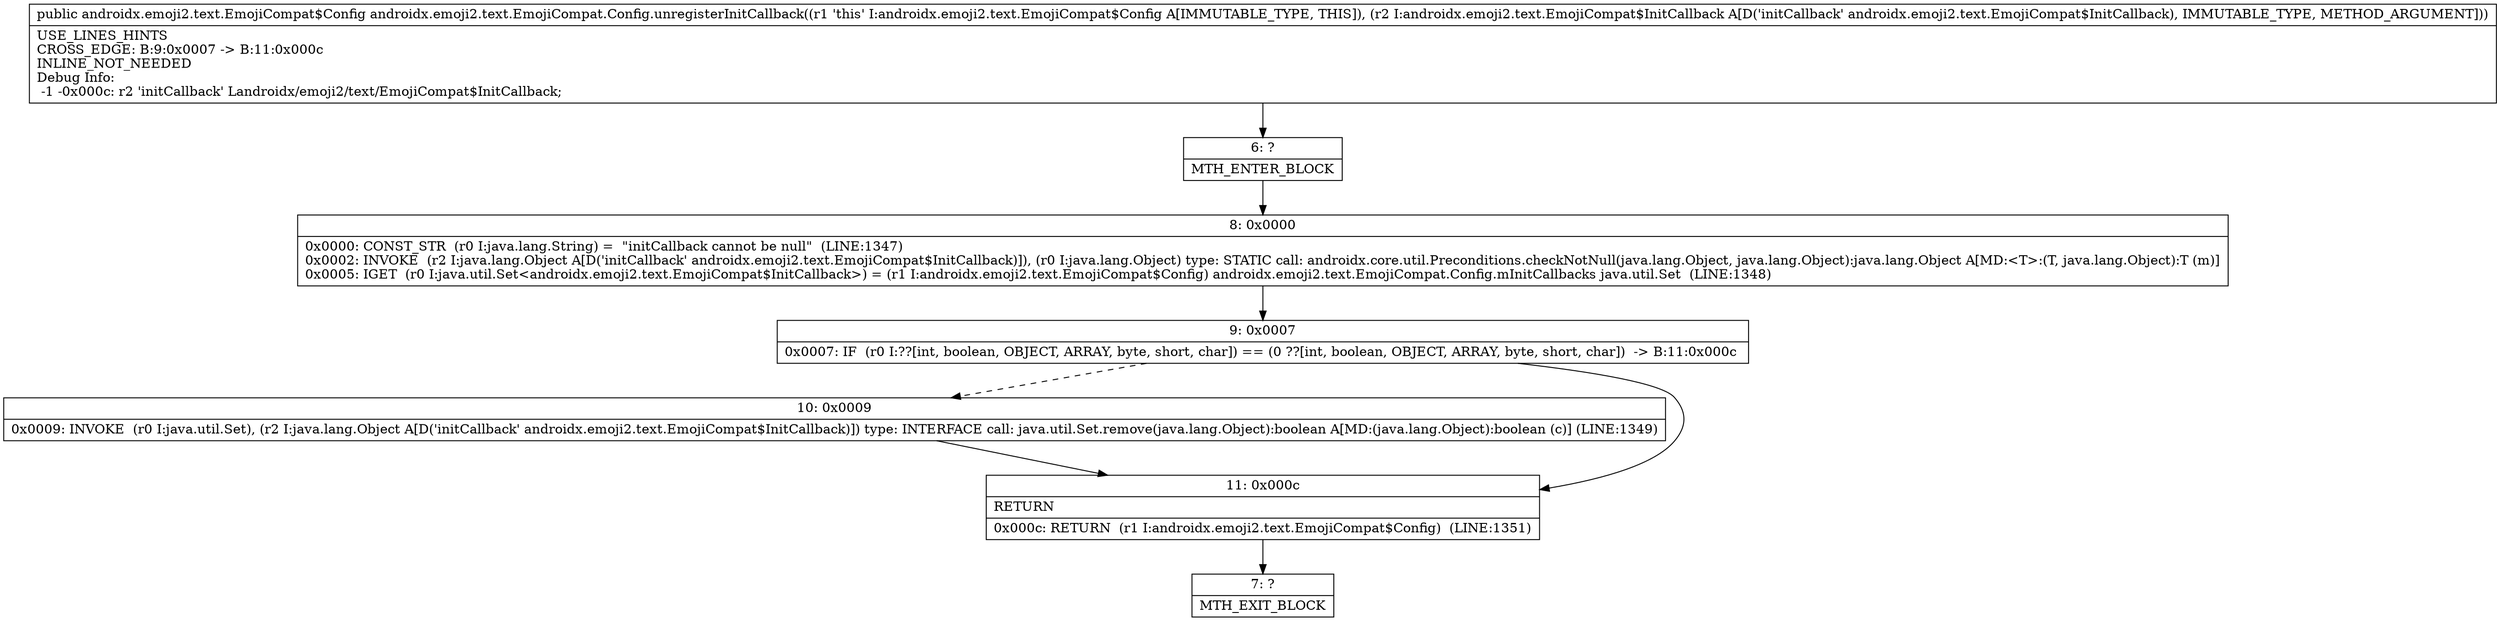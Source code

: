 digraph "CFG forandroidx.emoji2.text.EmojiCompat.Config.unregisterInitCallback(Landroidx\/emoji2\/text\/EmojiCompat$InitCallback;)Landroidx\/emoji2\/text\/EmojiCompat$Config;" {
Node_6 [shape=record,label="{6\:\ ?|MTH_ENTER_BLOCK\l}"];
Node_8 [shape=record,label="{8\:\ 0x0000|0x0000: CONST_STR  (r0 I:java.lang.String) =  \"initCallback cannot be null\"  (LINE:1347)\l0x0002: INVOKE  (r2 I:java.lang.Object A[D('initCallback' androidx.emoji2.text.EmojiCompat$InitCallback)]), (r0 I:java.lang.Object) type: STATIC call: androidx.core.util.Preconditions.checkNotNull(java.lang.Object, java.lang.Object):java.lang.Object A[MD:\<T\>:(T, java.lang.Object):T (m)]\l0x0005: IGET  (r0 I:java.util.Set\<androidx.emoji2.text.EmojiCompat$InitCallback\>) = (r1 I:androidx.emoji2.text.EmojiCompat$Config) androidx.emoji2.text.EmojiCompat.Config.mInitCallbacks java.util.Set  (LINE:1348)\l}"];
Node_9 [shape=record,label="{9\:\ 0x0007|0x0007: IF  (r0 I:??[int, boolean, OBJECT, ARRAY, byte, short, char]) == (0 ??[int, boolean, OBJECT, ARRAY, byte, short, char])  \-\> B:11:0x000c \l}"];
Node_10 [shape=record,label="{10\:\ 0x0009|0x0009: INVOKE  (r0 I:java.util.Set), (r2 I:java.lang.Object A[D('initCallback' androidx.emoji2.text.EmojiCompat$InitCallback)]) type: INTERFACE call: java.util.Set.remove(java.lang.Object):boolean A[MD:(java.lang.Object):boolean (c)] (LINE:1349)\l}"];
Node_11 [shape=record,label="{11\:\ 0x000c|RETURN\l|0x000c: RETURN  (r1 I:androidx.emoji2.text.EmojiCompat$Config)  (LINE:1351)\l}"];
Node_7 [shape=record,label="{7\:\ ?|MTH_EXIT_BLOCK\l}"];
MethodNode[shape=record,label="{public androidx.emoji2.text.EmojiCompat$Config androidx.emoji2.text.EmojiCompat.Config.unregisterInitCallback((r1 'this' I:androidx.emoji2.text.EmojiCompat$Config A[IMMUTABLE_TYPE, THIS]), (r2 I:androidx.emoji2.text.EmojiCompat$InitCallback A[D('initCallback' androidx.emoji2.text.EmojiCompat$InitCallback), IMMUTABLE_TYPE, METHOD_ARGUMENT]))  | USE_LINES_HINTS\lCROSS_EDGE: B:9:0x0007 \-\> B:11:0x000c\lINLINE_NOT_NEEDED\lDebug Info:\l  \-1 \-0x000c: r2 'initCallback' Landroidx\/emoji2\/text\/EmojiCompat$InitCallback;\l}"];
MethodNode -> Node_6;Node_6 -> Node_8;
Node_8 -> Node_9;
Node_9 -> Node_10[style=dashed];
Node_9 -> Node_11;
Node_10 -> Node_11;
Node_11 -> Node_7;
}

